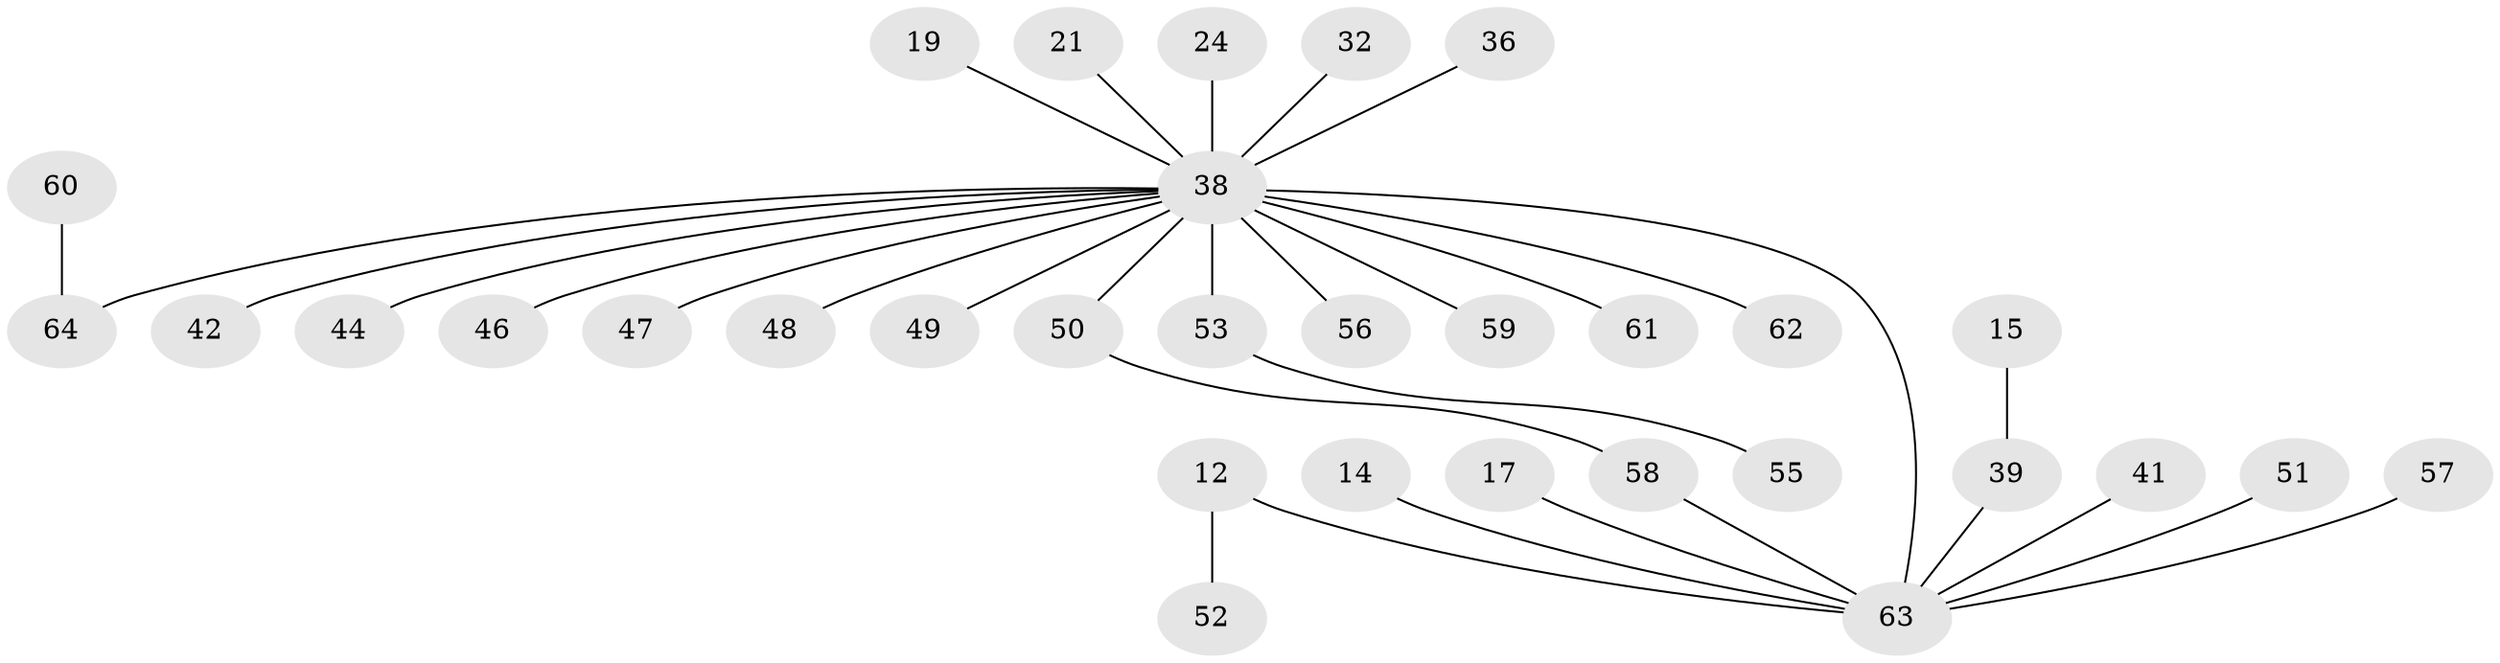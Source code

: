 // original degree distribution, {3: 0.125, 12: 0.015625, 2: 0.203125, 11: 0.015625, 19: 0.015625, 1: 0.53125, 4: 0.0625, 5: 0.03125}
// Generated by graph-tools (version 1.1) at 2025/47/03/09/25 04:47:17]
// undirected, 32 vertices, 32 edges
graph export_dot {
graph [start="1"]
  node [color=gray90,style=filled];
  12 [super="+3+6"];
  14;
  15;
  17;
  19;
  21;
  24;
  32;
  36;
  38 [super="+29+26+5+10"];
  39 [super="+8+13"];
  41 [super="+40"];
  42;
  44;
  46;
  47;
  48;
  49;
  50 [super="+23"];
  51;
  52 [super="+43"];
  53 [super="+33"];
  55;
  56 [super="+28"];
  57;
  58;
  59 [super="+16"];
  60;
  61 [super="+34"];
  62;
  63 [super="+45+37"];
  64 [super="+7+54+31"];
  12 -- 63 [weight=2];
  12 -- 52;
  14 -- 63;
  15 -- 39;
  17 -- 63;
  19 -- 38;
  21 -- 38;
  24 -- 38;
  32 -- 38;
  36 -- 38;
  38 -- 46;
  38 -- 63 [weight=6];
  38 -- 64 [weight=3];
  38 -- 42;
  38 -- 44;
  38 -- 47;
  38 -- 48;
  38 -- 49;
  38 -- 62;
  38 -- 59;
  38 -- 56;
  38 -- 61;
  38 -- 50 [weight=2];
  38 -- 53 [weight=2];
  39 -- 63 [weight=2];
  41 -- 63;
  50 -- 58;
  51 -- 63;
  53 -- 55;
  57 -- 63;
  58 -- 63;
  60 -- 64;
}
